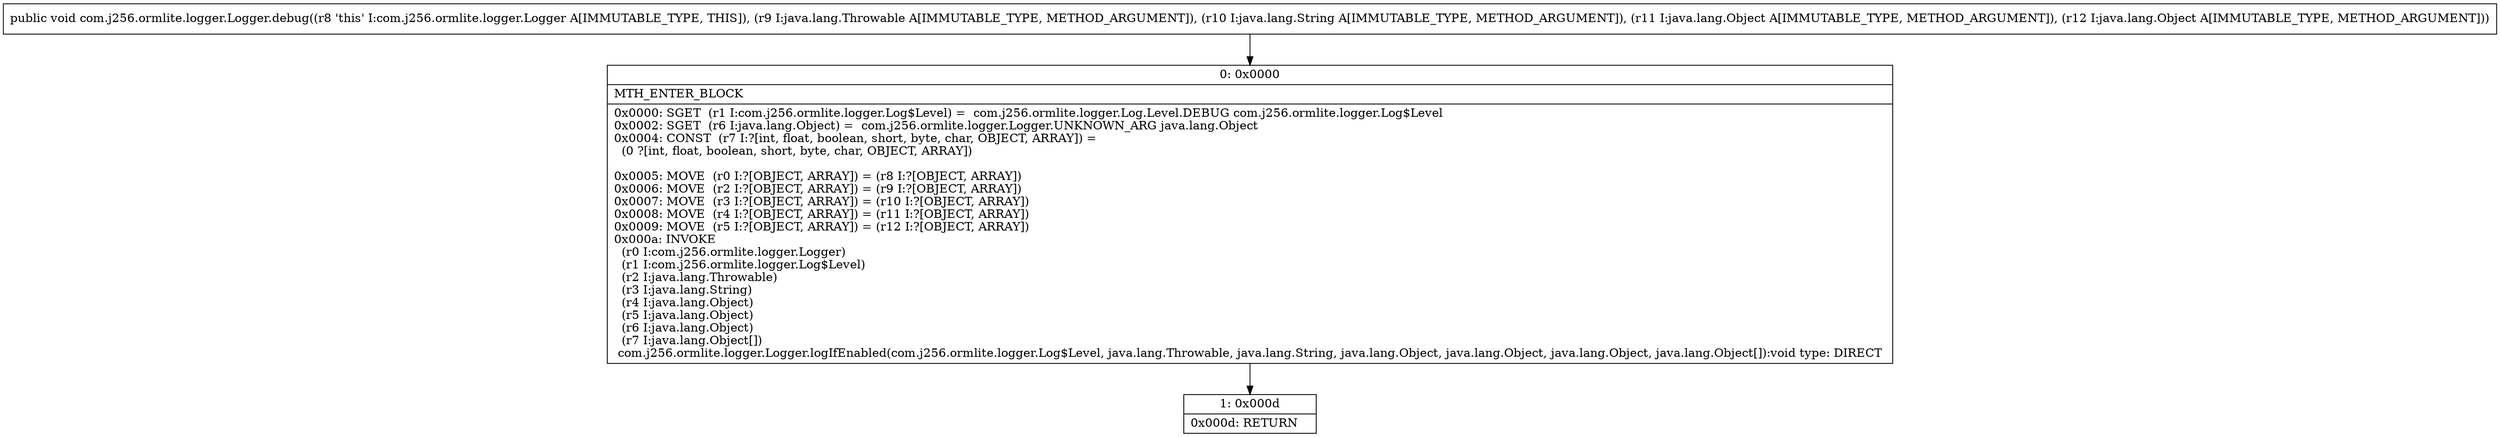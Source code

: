 digraph "CFG forcom.j256.ormlite.logger.Logger.debug(Ljava\/lang\/Throwable;Ljava\/lang\/String;Ljava\/lang\/Object;Ljava\/lang\/Object;)V" {
Node_0 [shape=record,label="{0\:\ 0x0000|MTH_ENTER_BLOCK\l|0x0000: SGET  (r1 I:com.j256.ormlite.logger.Log$Level) =  com.j256.ormlite.logger.Log.Level.DEBUG com.j256.ormlite.logger.Log$Level \l0x0002: SGET  (r6 I:java.lang.Object) =  com.j256.ormlite.logger.Logger.UNKNOWN_ARG java.lang.Object \l0x0004: CONST  (r7 I:?[int, float, boolean, short, byte, char, OBJECT, ARRAY]) = \l  (0 ?[int, float, boolean, short, byte, char, OBJECT, ARRAY])\l \l0x0005: MOVE  (r0 I:?[OBJECT, ARRAY]) = (r8 I:?[OBJECT, ARRAY]) \l0x0006: MOVE  (r2 I:?[OBJECT, ARRAY]) = (r9 I:?[OBJECT, ARRAY]) \l0x0007: MOVE  (r3 I:?[OBJECT, ARRAY]) = (r10 I:?[OBJECT, ARRAY]) \l0x0008: MOVE  (r4 I:?[OBJECT, ARRAY]) = (r11 I:?[OBJECT, ARRAY]) \l0x0009: MOVE  (r5 I:?[OBJECT, ARRAY]) = (r12 I:?[OBJECT, ARRAY]) \l0x000a: INVOKE  \l  (r0 I:com.j256.ormlite.logger.Logger)\l  (r1 I:com.j256.ormlite.logger.Log$Level)\l  (r2 I:java.lang.Throwable)\l  (r3 I:java.lang.String)\l  (r4 I:java.lang.Object)\l  (r5 I:java.lang.Object)\l  (r6 I:java.lang.Object)\l  (r7 I:java.lang.Object[])\l com.j256.ormlite.logger.Logger.logIfEnabled(com.j256.ormlite.logger.Log$Level, java.lang.Throwable, java.lang.String, java.lang.Object, java.lang.Object, java.lang.Object, java.lang.Object[]):void type: DIRECT \l}"];
Node_1 [shape=record,label="{1\:\ 0x000d|0x000d: RETURN   \l}"];
MethodNode[shape=record,label="{public void com.j256.ormlite.logger.Logger.debug((r8 'this' I:com.j256.ormlite.logger.Logger A[IMMUTABLE_TYPE, THIS]), (r9 I:java.lang.Throwable A[IMMUTABLE_TYPE, METHOD_ARGUMENT]), (r10 I:java.lang.String A[IMMUTABLE_TYPE, METHOD_ARGUMENT]), (r11 I:java.lang.Object A[IMMUTABLE_TYPE, METHOD_ARGUMENT]), (r12 I:java.lang.Object A[IMMUTABLE_TYPE, METHOD_ARGUMENT])) }"];
MethodNode -> Node_0;
Node_0 -> Node_1;
}

